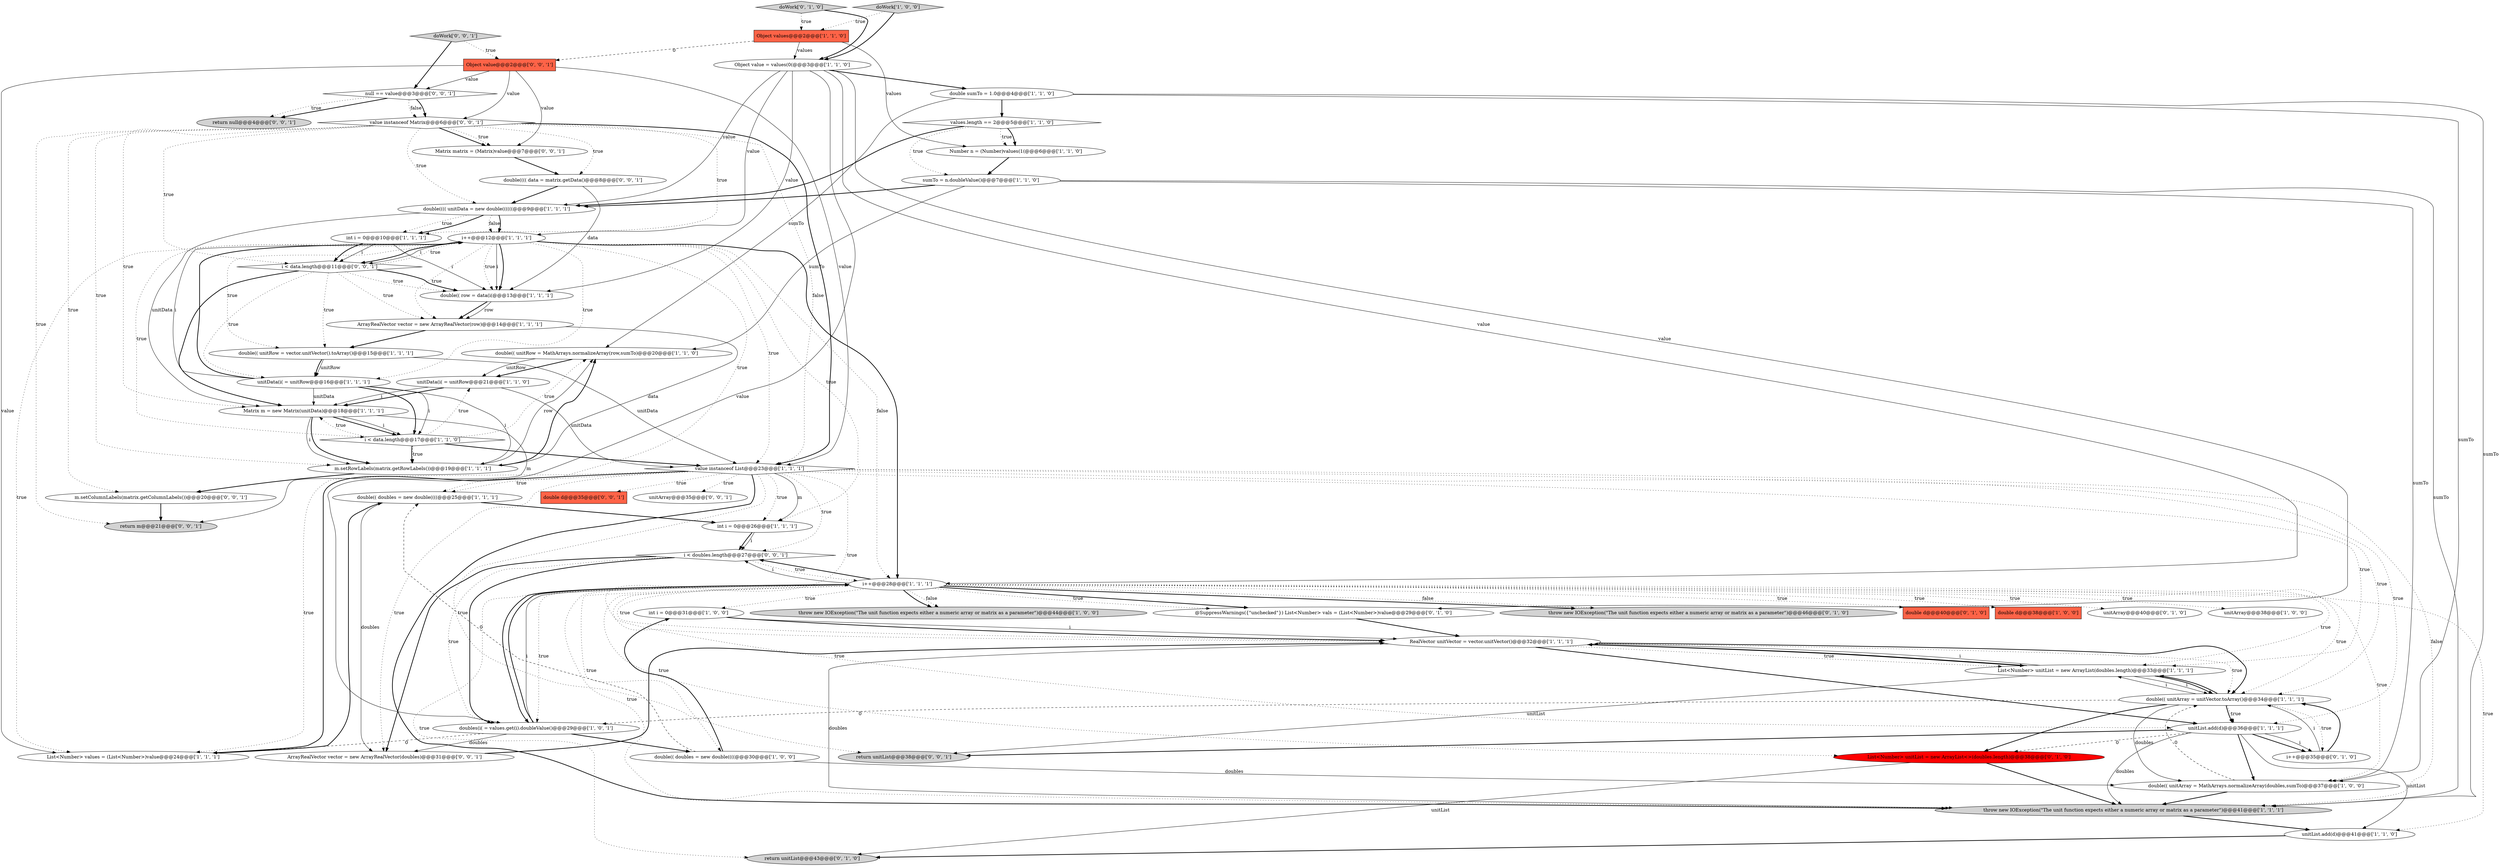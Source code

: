 digraph {
19 [style = filled, label = "Number n = (Number)values(1(@@@6@@@['1', '1', '0']", fillcolor = white, shape = ellipse image = "AAA0AAABBB1BBB"];
22 [style = filled, label = "double(( unitRow = MathArrays.normalizeArray(row,sumTo)@@@20@@@['1', '1', '0']", fillcolor = white, shape = ellipse image = "AAA0AAABBB1BBB"];
17 [style = filled, label = "int i = 0@@@31@@@['1', '0', '0']", fillcolor = white, shape = ellipse image = "AAA0AAABBB1BBB"];
41 [style = filled, label = "@SuppressWarnings({\"unchecked\"}) List<Number> vals = (List<Number>)value@@@29@@@['0', '1', '0']", fillcolor = white, shape = ellipse image = "AAA0AAABBB2BBB"];
12 [style = filled, label = "double(( unitArray = MathArrays.normalizeArray(doubles,sumTo)@@@37@@@['1', '0', '0']", fillcolor = white, shape = ellipse image = "AAA0AAABBB1BBB"];
9 [style = filled, label = "values.length == 2@@@5@@@['1', '1', '0']", fillcolor = white, shape = diamond image = "AAA0AAABBB1BBB"];
3 [style = filled, label = "ArrayRealVector vector = new ArrayRealVector(row)@@@14@@@['1', '1', '1']", fillcolor = white, shape = ellipse image = "AAA0AAABBB1BBB"];
28 [style = filled, label = "doWork['1', '0', '0']", fillcolor = lightgray, shape = diamond image = "AAA0AAABBB1BBB"];
54 [style = filled, label = "return null@@@4@@@['0', '0', '1']", fillcolor = lightgray, shape = ellipse image = "AAA0AAABBB3BBB"];
2 [style = filled, label = "unitList.add(d)@@@41@@@['1', '1', '0']", fillcolor = white, shape = ellipse image = "AAA0AAABBB1BBB"];
24 [style = filled, label = "double sumTo = 1.0@@@4@@@['1', '1', '0']", fillcolor = white, shape = ellipse image = "AAA0AAABBB1BBB"];
25 [style = filled, label = "i++@@@28@@@['1', '1', '1']", fillcolor = white, shape = ellipse image = "AAA0AAABBB1BBB"];
13 [style = filled, label = "unitData(i( = unitRow@@@16@@@['1', '1', '1']", fillcolor = white, shape = ellipse image = "AAA0AAABBB1BBB"];
37 [style = filled, label = "i++@@@35@@@['0', '1', '0']", fillcolor = white, shape = ellipse image = "AAA0AAABBB2BBB"];
43 [style = filled, label = "throw new IOException(\"The unit function expects either a numeric array or matrix as a parameter\")@@@46@@@['0', '1', '0']", fillcolor = lightgray, shape = ellipse image = "AAA0AAABBB2BBB"];
44 [style = filled, label = "double d@@@40@@@['0', '1', '0']", fillcolor = tomato, shape = box image = "AAA0AAABBB2BBB"];
48 [style = filled, label = "m.setColumnLabels(matrix.getColumnLabels())@@@20@@@['0', '0', '1']", fillcolor = white, shape = ellipse image = "AAA0AAABBB3BBB"];
21 [style = filled, label = "double(( row = data(i(@@@13@@@['1', '1', '1']", fillcolor = white, shape = ellipse image = "AAA0AAABBB1BBB"];
11 [style = filled, label = "double(( doubles = new double((((@@@25@@@['1', '1', '1']", fillcolor = white, shape = ellipse image = "AAA0AAABBB1BBB"];
33 [style = filled, label = "int i = 0@@@26@@@['1', '1', '1']", fillcolor = white, shape = ellipse image = "AAA0AAABBB1BBB"];
32 [style = filled, label = "doubles(i( = values.get(i).doubleValue()@@@29@@@['1', '0', '1']", fillcolor = white, shape = ellipse image = "AAA0AAABBB1BBB"];
47 [style = filled, label = "value instanceof Matrix@@@6@@@['0', '0', '1']", fillcolor = white, shape = diamond image = "AAA0AAABBB3BBB"];
57 [style = filled, label = "double(((( data = matrix.getData()@@@8@@@['0', '0', '1']", fillcolor = white, shape = ellipse image = "AAA0AAABBB3BBB"];
40 [style = filled, label = "doWork['0', '1', '0']", fillcolor = lightgray, shape = diamond image = "AAA0AAABBB2BBB"];
20 [style = filled, label = "double d@@@38@@@['1', '0', '0']", fillcolor = tomato, shape = box image = "AAA0AAABBB1BBB"];
45 [style = filled, label = "Matrix matrix = (Matrix)value@@@7@@@['0', '0', '1']", fillcolor = white, shape = ellipse image = "AAA0AAABBB3BBB"];
4 [style = filled, label = "i++@@@12@@@['1', '1', '1']", fillcolor = white, shape = ellipse image = "AAA0AAABBB1BBB"];
42 [style = filled, label = "unitArray@@@40@@@['0', '1', '0']", fillcolor = white, shape = ellipse image = "AAA0AAABBB2BBB"];
38 [style = filled, label = "List<Number> unitList = new ArrayList<>(doubles.length)@@@38@@@['0', '1', '0']", fillcolor = red, shape = ellipse image = "AAA1AAABBB2BBB"];
51 [style = filled, label = "return m@@@21@@@['0', '0', '1']", fillcolor = lightgray, shape = ellipse image = "AAA0AAABBB3BBB"];
59 [style = filled, label = "double d@@@35@@@['0', '0', '1']", fillcolor = tomato, shape = box image = "AAA0AAABBB3BBB"];
27 [style = filled, label = "int i = 0@@@10@@@['1', '1', '1']", fillcolor = white, shape = ellipse image = "AAA0AAABBB1BBB"];
55 [style = filled, label = "i < doubles.length@@@27@@@['0', '0', '1']", fillcolor = white, shape = diamond image = "AAA0AAABBB3BBB"];
30 [style = filled, label = "List<Number> unitList = new ArrayList(doubles.length)@@@33@@@['1', '1', '1']", fillcolor = white, shape = ellipse image = "AAA0AAABBB1BBB"];
16 [style = filled, label = "Object values@@@2@@@['1', '1', '0']", fillcolor = tomato, shape = box image = "AAA0AAABBB1BBB"];
14 [style = filled, label = "sumTo = n.doubleValue()@@@7@@@['1', '1', '0']", fillcolor = white, shape = ellipse image = "AAA0AAABBB1BBB"];
49 [style = filled, label = "doWork['0', '0', '1']", fillcolor = lightgray, shape = diamond image = "AAA0AAABBB3BBB"];
46 [style = filled, label = "Object value@@@2@@@['0', '0', '1']", fillcolor = tomato, shape = box image = "AAA0AAABBB3BBB"];
10 [style = filled, label = "List<Number> values = (List<Number>)value@@@24@@@['1', '1', '1']", fillcolor = white, shape = ellipse image = "AAA0AAABBB1BBB"];
18 [style = filled, label = "double(((( unitData = new double((((((@@@9@@@['1', '1', '1']", fillcolor = white, shape = ellipse image = "AAA0AAABBB1BBB"];
26 [style = filled, label = "double(( unitRow = vector.unitVector().toArray()@@@15@@@['1', '1', '1']", fillcolor = white, shape = ellipse image = "AAA0AAABBB1BBB"];
34 [style = filled, label = "Matrix m = new Matrix(unitData)@@@18@@@['1', '1', '1']", fillcolor = white, shape = ellipse image = "AAA0AAABBB1BBB"];
39 [style = filled, label = "return unitList@@@43@@@['0', '1', '0']", fillcolor = lightgray, shape = ellipse image = "AAA0AAABBB2BBB"];
53 [style = filled, label = "ArrayRealVector vector = new ArrayRealVector(doubles)@@@31@@@['0', '0', '1']", fillcolor = white, shape = ellipse image = "AAA0AAABBB3BBB"];
58 [style = filled, label = "i < data.length@@@11@@@['0', '0', '1']", fillcolor = white, shape = diamond image = "AAA0AAABBB3BBB"];
6 [style = filled, label = "unitList.add(d)@@@36@@@['1', '1', '1']", fillcolor = white, shape = ellipse image = "AAA0AAABBB1BBB"];
1 [style = filled, label = "double(( unitArray = unitVector.toArray()@@@34@@@['1', '1', '1']", fillcolor = white, shape = ellipse image = "AAA0AAABBB1BBB"];
7 [style = filled, label = "throw new IOException(\"The unit function expects either a numeric array or matrix as a parameter\")@@@41@@@['1', '1', '1']", fillcolor = lightgray, shape = ellipse image = "AAA0AAABBB1BBB"];
36 [style = filled, label = "RealVector unitVector = vector.unitVector()@@@32@@@['1', '1', '1']", fillcolor = white, shape = ellipse image = "AAA0AAABBB1BBB"];
23 [style = filled, label = "double(( doubles = new double((((@@@30@@@['1', '0', '0']", fillcolor = white, shape = ellipse image = "AAA0AAABBB1BBB"];
56 [style = filled, label = "return unitList@@@38@@@['0', '0', '1']", fillcolor = lightgray, shape = ellipse image = "AAA0AAABBB3BBB"];
52 [style = filled, label = "unitArray@@@35@@@['0', '0', '1']", fillcolor = white, shape = ellipse image = "AAA0AAABBB3BBB"];
15 [style = filled, label = "unitData(i( = unitRow@@@21@@@['1', '1', '0']", fillcolor = white, shape = ellipse image = "AAA0AAABBB1BBB"];
0 [style = filled, label = "i < data.length@@@17@@@['1', '1', '0']", fillcolor = white, shape = diamond image = "AAA0AAABBB1BBB"];
5 [style = filled, label = "m.setRowLabels(matrix.getRowLabels())@@@19@@@['1', '1', '1']", fillcolor = white, shape = ellipse image = "AAA0AAABBB1BBB"];
35 [style = filled, label = "Object value = values(0(@@@3@@@['1', '1', '0']", fillcolor = white, shape = ellipse image = "AAA0AAABBB1BBB"];
31 [style = filled, label = "unitArray@@@38@@@['1', '0', '0']", fillcolor = white, shape = ellipse image = "AAA0AAABBB1BBB"];
29 [style = filled, label = "throw new IOException(\"The unit function expects either a numeric array or matrix as a parameter\")@@@44@@@['1', '0', '0']", fillcolor = lightgray, shape = ellipse image = "AAA0AAABBB1BBB"];
8 [style = filled, label = "value instanceof List@@@23@@@['1', '1', '1']", fillcolor = white, shape = diamond image = "AAA0AAABBB1BBB"];
50 [style = filled, label = "null == value@@@3@@@['0', '0', '1']", fillcolor = white, shape = diamond image = "AAA0AAABBB3BBB"];
8->7 [style = dotted, label="false"];
8->10 [style = bold, label=""];
24->12 [style = solid, label="sumTo"];
8->30 [style = dotted, label="true"];
22->15 [style = bold, label=""];
32->23 [style = bold, label=""];
0->5 [style = dotted, label="true"];
4->25 [style = bold, label=""];
46->8 [style = solid, label="value"];
1->30 [style = solid, label="i"];
6->7 [style = solid, label="doubles"];
25->29 [style = dotted, label="false"];
28->16 [style = dotted, label="true"];
47->34 [style = dotted, label="true"];
27->58 [style = bold, label=""];
30->36 [style = bold, label=""];
25->43 [style = bold, label=""];
6->38 [style = dashed, label="0"];
18->34 [style = solid, label="unitData"];
25->29 [style = bold, label=""];
1->30 [style = bold, label=""];
23->12 [style = solid, label="doubles"];
35->21 [style = solid, label="value"];
12->7 [style = bold, label=""];
4->33 [style = dotted, label="true"];
14->22 [style = solid, label="sumTo"];
45->57 [style = bold, label=""];
17->36 [style = bold, label=""];
14->7 [style = solid, label="sumTo"];
53->36 [style = bold, label=""];
48->51 [style = bold, label=""];
8->52 [style = dotted, label="true"];
46->45 [style = solid, label="value"];
38->7 [style = bold, label=""];
1->12 [style = solid, label="doubles"];
0->34 [style = dotted, label="true"];
32->25 [style = bold, label=""];
0->8 [style = bold, label=""];
11->33 [style = bold, label=""];
24->22 [style = solid, label="sumTo"];
23->17 [style = bold, label=""];
1->6 [style = dotted, label="true"];
8->55 [style = dotted, label="true"];
50->54 [style = bold, label=""];
34->51 [style = solid, label="m"];
26->8 [style = solid, label="unitData"];
58->3 [style = dotted, label="true"];
1->38 [style = bold, label=""];
21->3 [style = bold, label=""];
25->44 [style = dotted, label="true"];
10->11 [style = bold, label=""];
36->6 [style = bold, label=""];
13->0 [style = solid, label="i"];
35->41 [style = solid, label="value"];
25->32 [style = dotted, label="true"];
8->33 [style = solid, label="m"];
15->34 [style = bold, label=""];
6->2 [style = solid, label="unitList"];
37->1 [style = bold, label=""];
25->55 [style = bold, label=""];
4->0 [style = dotted, label="true"];
58->21 [style = dotted, label="true"];
47->5 [style = dotted, label="true"];
4->21 [style = bold, label=""];
50->47 [style = dotted, label="false"];
25->12 [style = dotted, label="true"];
47->58 [style = dotted, label="true"];
13->4 [style = solid, label="i"];
25->38 [style = dotted, label="true"];
37->1 [style = solid, label="i"];
34->0 [style = bold, label=""];
26->13 [style = bold, label=""];
35->18 [style = solid, label="value"];
46->50 [style = solid, label="value"];
14->12 [style = solid, label="sumTo"];
2->39 [style = bold, label=""];
4->13 [style = dotted, label="true"];
36->30 [style = bold, label=""];
28->35 [style = bold, label=""];
18->4 [style = dotted, label="false"];
30->1 [style = solid, label="i"];
18->4 [style = bold, label=""];
58->13 [style = dotted, label="true"];
8->33 [style = dotted, label="true"];
25->42 [style = dotted, label="true"];
30->36 [style = solid, label="i"];
24->7 [style = solid, label="sumTo"];
7->2 [style = bold, label=""];
36->7 [style = solid, label="doubles"];
25->20 [style = dotted, label="true"];
4->21 [style = solid, label="i"];
46->10 [style = solid, label="value"];
25->6 [style = dotted, label="true"];
35->4 [style = solid, label="value"];
47->51 [style = dotted, label="true"];
14->18 [style = bold, label=""];
32->25 [style = solid, label="i"];
58->34 [style = bold, label=""];
25->23 [style = dotted, label="true"];
55->32 [style = bold, label=""];
5->22 [style = bold, label=""];
49->46 [style = dotted, label="true"];
18->27 [style = dotted, label="true"];
6->37 [style = solid, label="i"];
4->26 [style = dotted, label="true"];
13->0 [style = bold, label=""];
57->21 [style = solid, label="data"];
15->34 [style = solid, label="i"];
40->35 [style = bold, label=""];
47->48 [style = dotted, label="true"];
4->10 [style = dotted, label="true"];
25->31 [style = dotted, label="true"];
32->53 [style = solid, label="doubles"];
25->41 [style = bold, label=""];
50->54 [style = dotted, label="true"];
33->55 [style = bold, label=""];
58->4 [style = dotted, label="true"];
13->5 [style = solid, label="i"];
11->53 [style = solid, label="doubles"];
3->26 [style = bold, label=""];
4->11 [style = dotted, label="true"];
17->36 [style = solid, label="i"];
34->0 [style = solid, label="i"];
25->39 [style = dotted, label="true"];
58->26 [style = dotted, label="true"];
1->32 [style = dashed, label="0"];
15->8 [style = solid, label="unitData"];
46->47 [style = solid, label="value"];
26->13 [style = solid, label="unitRow"];
25->7 [style = dotted, label="true"];
49->50 [style = bold, label=""];
35->24 [style = bold, label=""];
5->22 [style = solid, label="row"];
6->37 [style = bold, label=""];
4->21 [style = dotted, label="true"];
13->34 [style = solid, label="unitData"];
9->19 [style = dotted, label="true"];
41->36 [style = bold, label=""];
1->6 [style = bold, label=""];
9->18 [style = bold, label=""];
19->14 [style = bold, label=""];
4->58 [style = bold, label=""];
6->56 [style = bold, label=""];
4->3 [style = dotted, label="true"];
8->6 [style = dotted, label="true"];
55->32 [style = dotted, label="true"];
23->11 [style = dashed, label="0"];
25->36 [style = dotted, label="true"];
47->8 [style = dotted, label="false"];
9->19 [style = bold, label=""];
47->18 [style = dotted, label="true"];
8->11 [style = dotted, label="true"];
47->45 [style = bold, label=""];
8->36 [style = dotted, label="true"];
1->37 [style = dotted, label="true"];
25->2 [style = dotted, label="true"];
38->39 [style = solid, label="unitList"];
36->30 [style = dotted, label="true"];
24->9 [style = bold, label=""];
0->5 [style = bold, label=""];
25->1 [style = dotted, label="true"];
6->12 [style = bold, label=""];
21->3 [style = solid, label="row"];
36->1 [style = dotted, label="true"];
16->19 [style = solid, label="values"];
30->1 [style = bold, label=""];
55->25 [style = dotted, label="true"];
47->8 [style = bold, label=""];
35->25 [style = solid, label="value"];
30->56 [style = solid, label="unitList"];
34->5 [style = bold, label=""];
25->55 [style = solid, label="i"];
0->15 [style = dotted, label="true"];
47->45 [style = dotted, label="true"];
25->32 [style = bold, label=""];
4->8 [style = dotted, label="true"];
4->58 [style = solid, label="i"];
16->35 [style = solid, label="values"];
35->32 [style = solid, label="value"];
47->27 [style = dotted, label="true"];
40->16 [style = dotted, label="true"];
57->18 [style = bold, label=""];
25->41 [style = dotted, label="true"];
8->10 [style = dotted, label="true"];
8->59 [style = dotted, label="true"];
36->1 [style = bold, label=""];
9->14 [style = dotted, label="true"];
25->43 [style = dotted, label="false"];
8->7 [style = bold, label=""];
16->46 [style = dashed, label="0"];
0->22 [style = dotted, label="true"];
3->5 [style = solid, label="data"];
8->1 [style = dotted, label="true"];
18->27 [style = bold, label=""];
25->17 [style = dotted, label="true"];
50->47 [style = bold, label=""];
55->53 [style = bold, label=""];
12->1 [style = dashed, label="0"];
5->48 [style = bold, label=""];
33->55 [style = solid, label="i"];
58->21 [style = bold, label=""];
8->56 [style = dotted, label="true"];
27->58 [style = solid, label="i"];
22->15 [style = solid, label="unitRow"];
4->25 [style = dotted, label="false"];
34->5 [style = solid, label="i"];
47->57 [style = dotted, label="true"];
8->53 [style = dotted, label="true"];
32->10 [style = dashed, label="0"];
27->21 [style = solid, label="i"];
25->30 [style = dotted, label="true"];
13->4 [style = bold, label=""];
}
